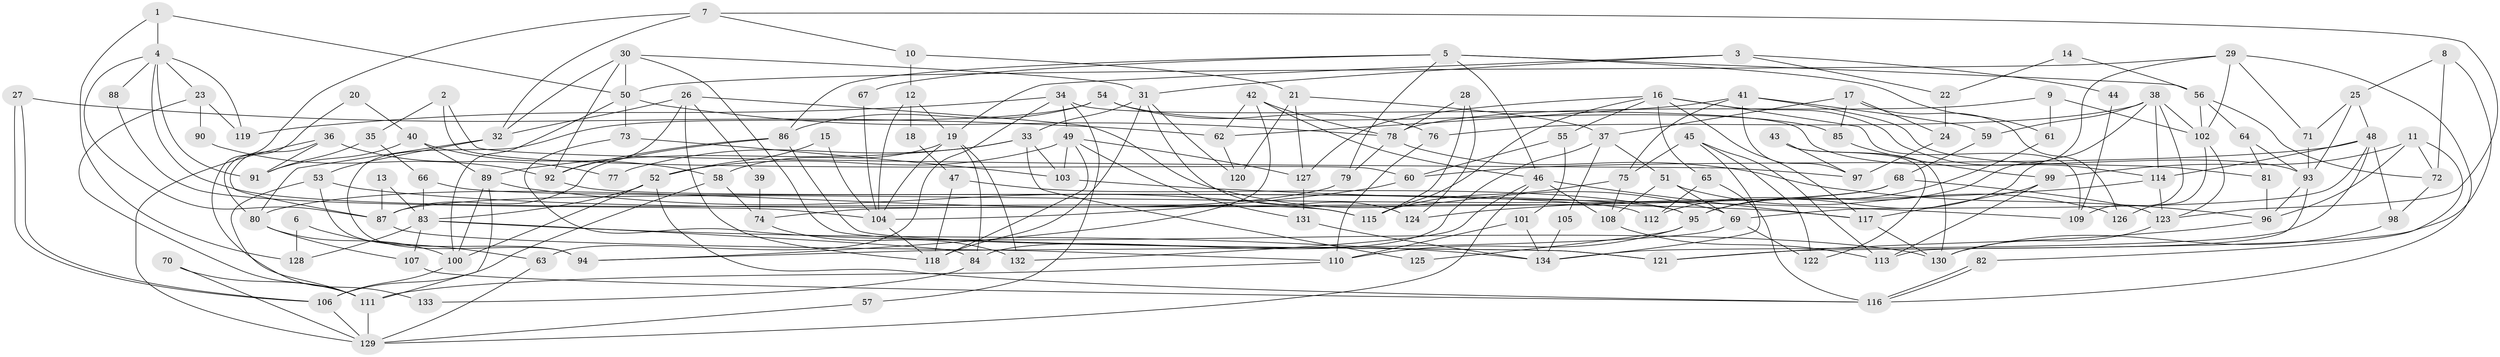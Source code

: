 // coarse degree distribution, {3: 0.23404255319148937, 12: 0.010638297872340425, 6: 0.1276595744680851, 9: 0.010638297872340425, 4: 0.18085106382978725, 2: 0.1276595744680851, 5: 0.20212765957446807, 13: 0.010638297872340425, 11: 0.02127659574468085, 7: 0.031914893617021274, 8: 0.031914893617021274, 10: 0.010638297872340425}
// Generated by graph-tools (version 1.1) at 2025/51/03/04/25 22:51:04]
// undirected, 134 vertices, 268 edges
graph export_dot {
  node [color=gray90,style=filled];
  1;
  2;
  3;
  4;
  5;
  6;
  7;
  8;
  9;
  10;
  11;
  12;
  13;
  14;
  15;
  16;
  17;
  18;
  19;
  20;
  21;
  22;
  23;
  24;
  25;
  26;
  27;
  28;
  29;
  30;
  31;
  32;
  33;
  34;
  35;
  36;
  37;
  38;
  39;
  40;
  41;
  42;
  43;
  44;
  45;
  46;
  47;
  48;
  49;
  50;
  51;
  52;
  53;
  54;
  55;
  56;
  57;
  58;
  59;
  60;
  61;
  62;
  63;
  64;
  65;
  66;
  67;
  68;
  69;
  70;
  71;
  72;
  73;
  74;
  75;
  76;
  77;
  78;
  79;
  80;
  81;
  82;
  83;
  84;
  85;
  86;
  87;
  88;
  89;
  90;
  91;
  92;
  93;
  94;
  95;
  96;
  97;
  98;
  99;
  100;
  101;
  102;
  103;
  104;
  105;
  106;
  107;
  108;
  109;
  110;
  111;
  112;
  113;
  114;
  115;
  116;
  117;
  118;
  119;
  120;
  121;
  122;
  123;
  124;
  125;
  126;
  127;
  128;
  129;
  130;
  131;
  132;
  133;
  134;
  1 -- 4;
  1 -- 50;
  1 -- 128;
  2 -- 35;
  2 -- 97;
  2 -- 60;
  3 -- 19;
  3 -- 31;
  3 -- 22;
  3 -- 44;
  4 -- 23;
  4 -- 87;
  4 -- 88;
  4 -- 91;
  4 -- 115;
  4 -- 119;
  5 -- 46;
  5 -- 86;
  5 -- 56;
  5 -- 61;
  5 -- 67;
  5 -- 79;
  6 -- 63;
  6 -- 128;
  7 -- 32;
  7 -- 123;
  7 -- 10;
  7 -- 133;
  8 -- 72;
  8 -- 25;
  8 -- 121;
  9 -- 78;
  9 -- 102;
  9 -- 61;
  10 -- 12;
  10 -- 21;
  11 -- 96;
  11 -- 99;
  11 -- 72;
  11 -- 82;
  12 -- 104;
  12 -- 19;
  12 -- 18;
  13 -- 83;
  13 -- 87;
  14 -- 22;
  14 -- 56;
  15 -- 104;
  15 -- 52;
  16 -- 127;
  16 -- 55;
  16 -- 65;
  16 -- 109;
  16 -- 114;
  16 -- 115;
  16 -- 117;
  17 -- 126;
  17 -- 85;
  17 -- 24;
  17 -- 37;
  18 -- 47;
  19 -- 104;
  19 -- 84;
  19 -- 58;
  19 -- 132;
  20 -- 80;
  20 -- 40;
  21 -- 37;
  21 -- 120;
  21 -- 127;
  22 -- 24;
  23 -- 111;
  23 -- 119;
  23 -- 90;
  24 -- 97;
  25 -- 93;
  25 -- 48;
  25 -- 71;
  26 -- 32;
  26 -- 118;
  26 -- 39;
  26 -- 69;
  26 -- 92;
  27 -- 62;
  27 -- 106;
  27 -- 106;
  28 -- 115;
  28 -- 78;
  28 -- 124;
  29 -- 102;
  29 -- 50;
  29 -- 71;
  29 -- 95;
  29 -- 116;
  30 -- 92;
  30 -- 121;
  30 -- 31;
  30 -- 32;
  30 -- 50;
  31 -- 124;
  31 -- 33;
  31 -- 118;
  31 -- 120;
  32 -- 80;
  32 -- 53;
  33 -- 103;
  33 -- 77;
  33 -- 89;
  33 -- 125;
  34 -- 49;
  34 -- 93;
  34 -- 57;
  34 -- 63;
  34 -- 119;
  35 -- 91;
  35 -- 66;
  36 -- 91;
  36 -- 129;
  36 -- 77;
  36 -- 87;
  37 -- 51;
  37 -- 84;
  37 -- 105;
  38 -- 109;
  38 -- 95;
  38 -- 59;
  38 -- 76;
  38 -- 102;
  38 -- 114;
  39 -- 74;
  40 -- 58;
  40 -- 89;
  40 -- 91;
  41 -- 75;
  41 -- 62;
  41 -- 59;
  41 -- 81;
  41 -- 97;
  42 -- 78;
  42 -- 46;
  42 -- 62;
  42 -- 94;
  43 -- 130;
  43 -- 122;
  43 -- 97;
  44 -- 109;
  45 -- 113;
  45 -- 134;
  45 -- 75;
  45 -- 122;
  46 -- 132;
  46 -- 117;
  46 -- 108;
  46 -- 129;
  47 -- 95;
  47 -- 118;
  48 -- 98;
  48 -- 114;
  48 -- 60;
  48 -- 69;
  48 -- 134;
  49 -- 131;
  49 -- 52;
  49 -- 103;
  49 -- 118;
  49 -- 127;
  50 -- 100;
  50 -- 73;
  50 -- 78;
  51 -- 69;
  51 -- 108;
  51 -- 126;
  52 -- 100;
  52 -- 116;
  52 -- 83;
  53 -- 94;
  53 -- 111;
  53 -- 117;
  54 -- 76;
  54 -- 94;
  54 -- 85;
  54 -- 86;
  55 -- 101;
  55 -- 60;
  56 -- 102;
  56 -- 64;
  56 -- 72;
  57 -- 129;
  58 -- 106;
  58 -- 74;
  59 -- 68;
  60 -- 104;
  61 -- 112;
  62 -- 120;
  63 -- 129;
  64 -- 81;
  64 -- 93;
  65 -- 116;
  65 -- 112;
  66 -- 83;
  66 -- 112;
  67 -- 104;
  68 -- 87;
  68 -- 74;
  68 -- 123;
  69 -- 94;
  69 -- 122;
  70 -- 111;
  70 -- 129;
  71 -- 93;
  72 -- 98;
  73 -- 130;
  73 -- 103;
  74 -- 132;
  75 -- 115;
  75 -- 108;
  76 -- 110;
  78 -- 96;
  78 -- 79;
  79 -- 80;
  80 -- 100;
  80 -- 107;
  81 -- 96;
  82 -- 116;
  82 -- 116;
  83 -- 107;
  83 -- 84;
  83 -- 128;
  83 -- 134;
  84 -- 133;
  85 -- 99;
  86 -- 92;
  86 -- 87;
  86 -- 121;
  87 -- 110;
  88 -- 104;
  89 -- 115;
  89 -- 100;
  89 -- 111;
  90 -- 92;
  92 -- 95;
  93 -- 96;
  93 -- 113;
  95 -- 110;
  95 -- 125;
  96 -- 121;
  98 -- 130;
  99 -- 113;
  99 -- 117;
  100 -- 106;
  101 -- 134;
  101 -- 110;
  102 -- 123;
  102 -- 126;
  103 -- 109;
  104 -- 118;
  105 -- 134;
  106 -- 129;
  107 -- 116;
  108 -- 113;
  110 -- 111;
  111 -- 129;
  114 -- 123;
  114 -- 124;
  117 -- 130;
  123 -- 130;
  127 -- 131;
  131 -- 134;
}
